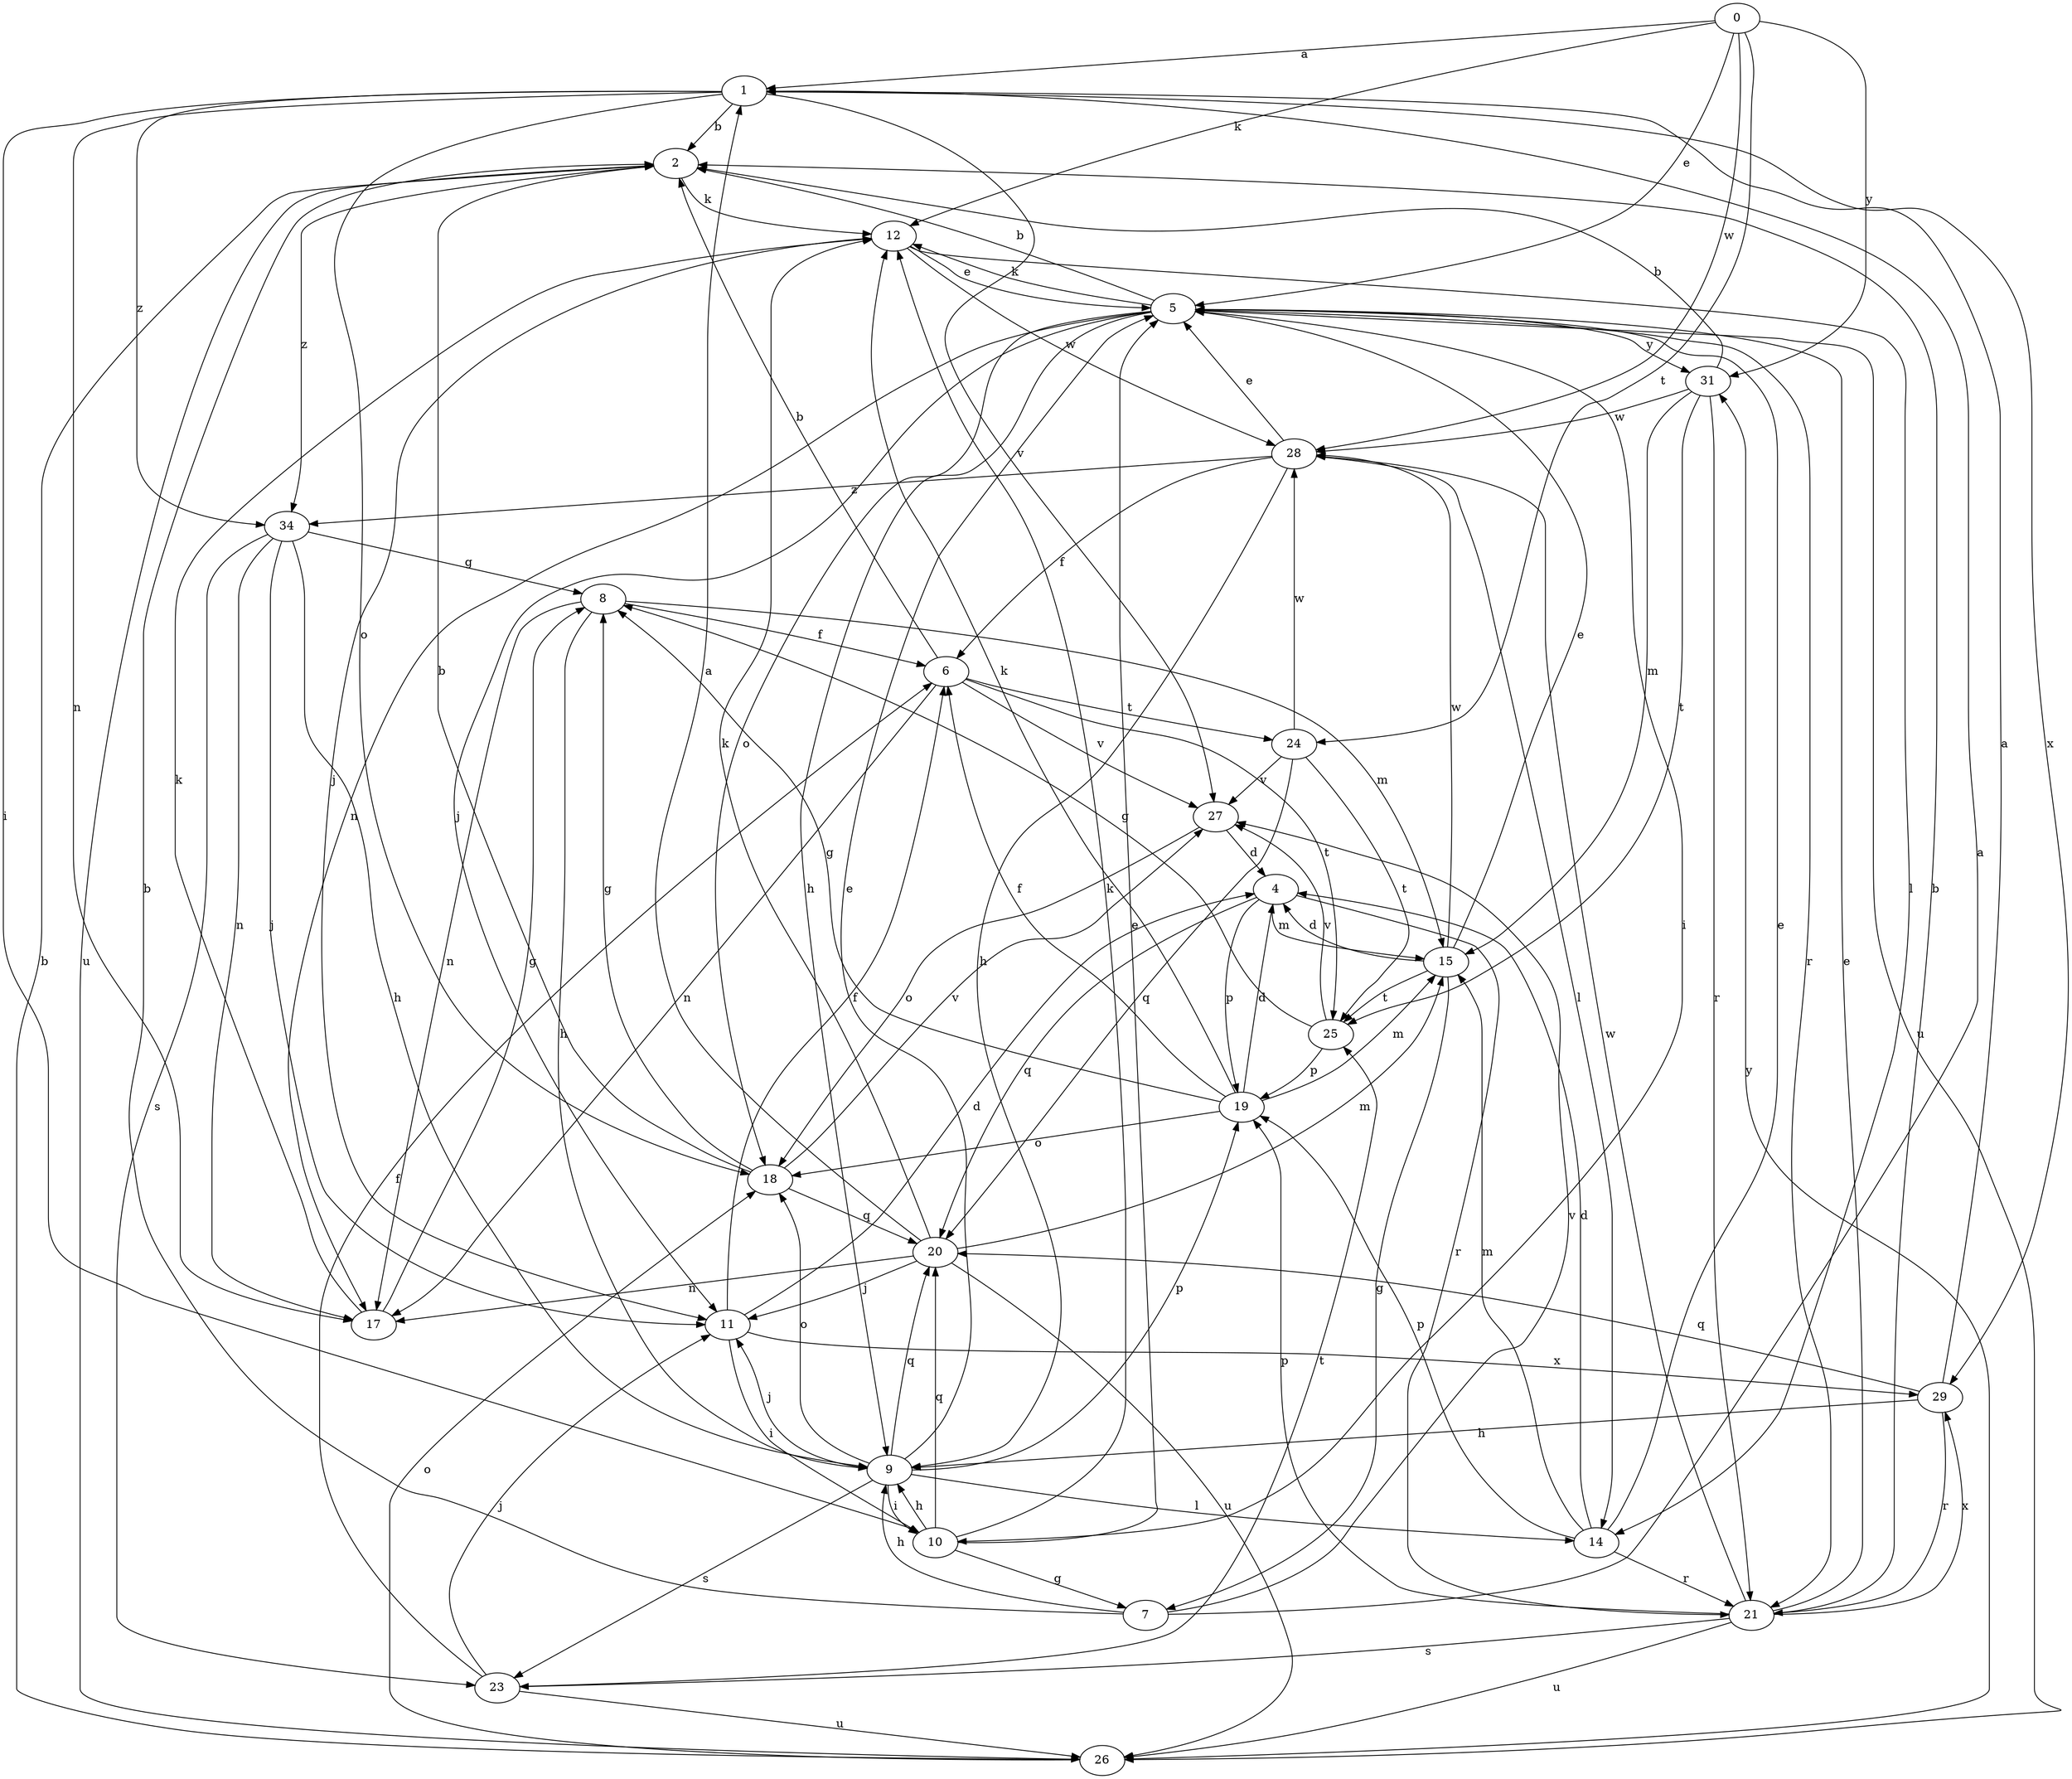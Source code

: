 strict digraph  {
0;
1;
2;
4;
5;
6;
7;
8;
9;
10;
11;
12;
14;
15;
17;
18;
19;
20;
21;
23;
24;
25;
26;
27;
28;
29;
31;
34;
0 -> 1  [label=a];
0 -> 5  [label=e];
0 -> 12  [label=k];
0 -> 24  [label=t];
0 -> 28  [label=w];
0 -> 31  [label=y];
1 -> 2  [label=b];
1 -> 10  [label=i];
1 -> 17  [label=n];
1 -> 18  [label=o];
1 -> 27  [label=v];
1 -> 29  [label=x];
1 -> 34  [label=z];
2 -> 12  [label=k];
2 -> 26  [label=u];
2 -> 34  [label=z];
4 -> 15  [label=m];
4 -> 19  [label=p];
4 -> 20  [label=q];
4 -> 21  [label=r];
5 -> 2  [label=b];
5 -> 9  [label=h];
5 -> 10  [label=i];
5 -> 11  [label=j];
5 -> 12  [label=k];
5 -> 17  [label=n];
5 -> 18  [label=o];
5 -> 21  [label=r];
5 -> 26  [label=u];
5 -> 31  [label=y];
6 -> 2  [label=b];
6 -> 17  [label=n];
6 -> 24  [label=t];
6 -> 25  [label=t];
6 -> 27  [label=v];
7 -> 1  [label=a];
7 -> 2  [label=b];
7 -> 9  [label=h];
7 -> 27  [label=v];
8 -> 6  [label=f];
8 -> 9  [label=h];
8 -> 15  [label=m];
8 -> 17  [label=n];
9 -> 5  [label=e];
9 -> 10  [label=i];
9 -> 11  [label=j];
9 -> 14  [label=l];
9 -> 18  [label=o];
9 -> 19  [label=p];
9 -> 20  [label=q];
9 -> 23  [label=s];
10 -> 5  [label=e];
10 -> 7  [label=g];
10 -> 9  [label=h];
10 -> 12  [label=k];
10 -> 20  [label=q];
11 -> 4  [label=d];
11 -> 6  [label=f];
11 -> 10  [label=i];
11 -> 29  [label=x];
12 -> 5  [label=e];
12 -> 11  [label=j];
12 -> 14  [label=l];
12 -> 28  [label=w];
14 -> 4  [label=d];
14 -> 5  [label=e];
14 -> 15  [label=m];
14 -> 19  [label=p];
14 -> 21  [label=r];
15 -> 4  [label=d];
15 -> 5  [label=e];
15 -> 7  [label=g];
15 -> 25  [label=t];
15 -> 28  [label=w];
17 -> 8  [label=g];
17 -> 12  [label=k];
18 -> 2  [label=b];
18 -> 8  [label=g];
18 -> 20  [label=q];
18 -> 27  [label=v];
19 -> 4  [label=d];
19 -> 6  [label=f];
19 -> 8  [label=g];
19 -> 12  [label=k];
19 -> 15  [label=m];
19 -> 18  [label=o];
20 -> 1  [label=a];
20 -> 11  [label=j];
20 -> 12  [label=k];
20 -> 15  [label=m];
20 -> 17  [label=n];
20 -> 26  [label=u];
21 -> 2  [label=b];
21 -> 5  [label=e];
21 -> 19  [label=p];
21 -> 23  [label=s];
21 -> 26  [label=u];
21 -> 28  [label=w];
21 -> 29  [label=x];
23 -> 6  [label=f];
23 -> 11  [label=j];
23 -> 25  [label=t];
23 -> 26  [label=u];
24 -> 20  [label=q];
24 -> 25  [label=t];
24 -> 27  [label=v];
24 -> 28  [label=w];
25 -> 8  [label=g];
25 -> 19  [label=p];
25 -> 27  [label=v];
26 -> 2  [label=b];
26 -> 18  [label=o];
26 -> 31  [label=y];
27 -> 4  [label=d];
27 -> 18  [label=o];
28 -> 5  [label=e];
28 -> 6  [label=f];
28 -> 9  [label=h];
28 -> 14  [label=l];
28 -> 34  [label=z];
29 -> 1  [label=a];
29 -> 9  [label=h];
29 -> 20  [label=q];
29 -> 21  [label=r];
31 -> 2  [label=b];
31 -> 15  [label=m];
31 -> 21  [label=r];
31 -> 25  [label=t];
31 -> 28  [label=w];
34 -> 8  [label=g];
34 -> 9  [label=h];
34 -> 11  [label=j];
34 -> 17  [label=n];
34 -> 23  [label=s];
}
